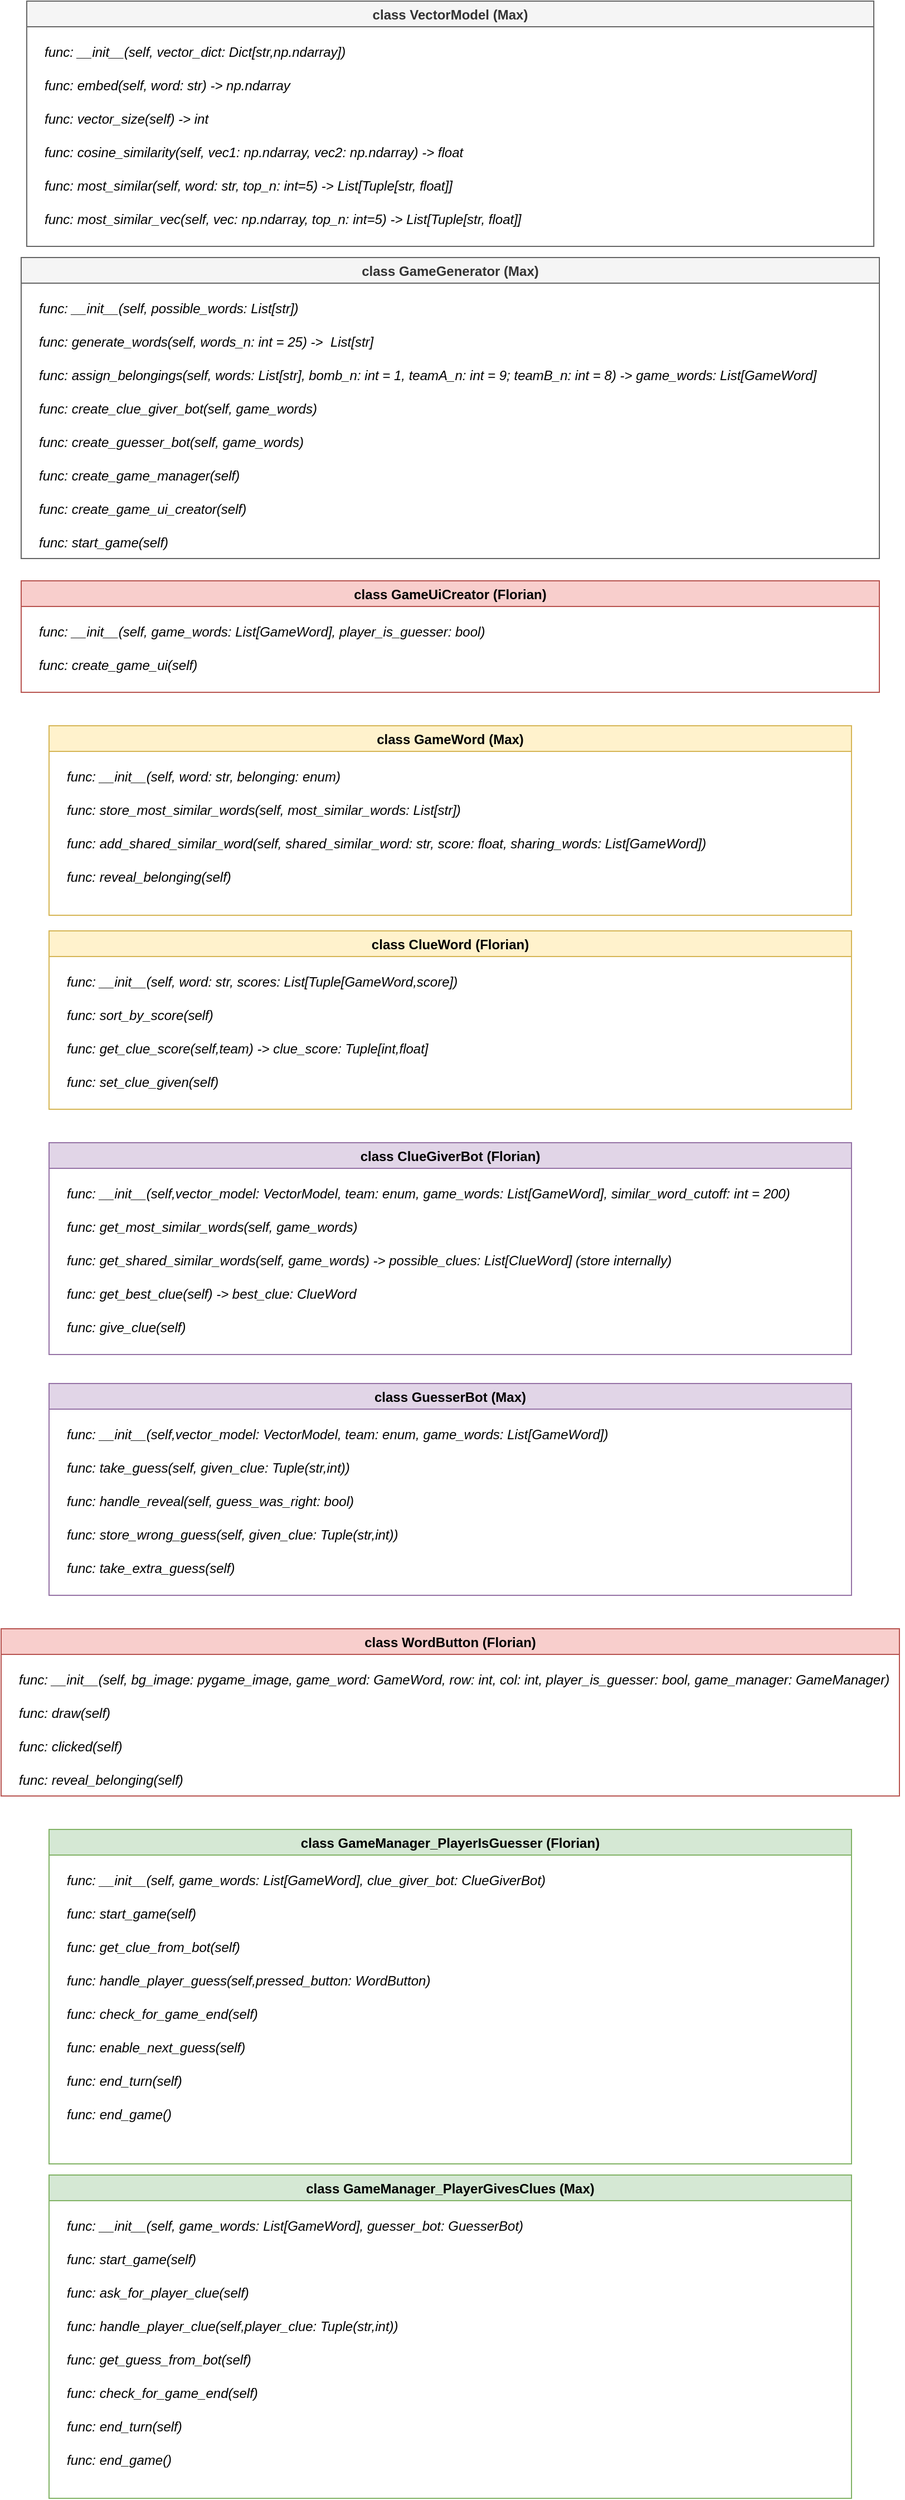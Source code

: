 <mxfile version="15.9.6" type="device"><diagram id="fwz8jJl-vmZQQnarvdCt" name="Page-1"><mxGraphModel dx="981" dy="1695" grid="1" gridSize="10" guides="1" tooltips="1" connect="1" arrows="1" fold="1" page="1" pageScale="1" pageWidth="827" pageHeight="1169" math="0" shadow="0"><root><mxCell id="0"/><mxCell id="1" parent="0"/><mxCell id="cW9tv5EZC45f3UtPS7A1-1" value="class VectorModel (Max)" style="swimlane;startSize=23;fillColor=#f5f5f5;strokeColor=#666666;fontColor=#333333;" parent="1" vertex="1"><mxGeometry x="34" y="-1150" width="760" height="220" as="geometry"/></mxCell><mxCell id="cW9tv5EZC45f3UtPS7A1-4" value="func: __init__(self, vector_dict: Dict[str,np.ndarray])" style="text;strokeColor=none;fillColor=none;align=left;verticalAlign=middle;spacingLeft=4;spacingRight=4;overflow=hidden;points=[[0,0.5],[1,0.5]];portConstraint=eastwest;rotatable=0;fontStyle=2" parent="cW9tv5EZC45f3UtPS7A1-1" vertex="1"><mxGeometry x="10" y="30" width="290" height="30" as="geometry"/></mxCell><mxCell id="cW9tv5EZC45f3UtPS7A1-5" value="func: embed(self, word: str) -&gt; np.ndarray" style="text;strokeColor=none;fillColor=none;align=left;verticalAlign=middle;spacingLeft=4;spacingRight=4;overflow=hidden;points=[[0,0.5],[1,0.5]];portConstraint=eastwest;rotatable=0;fontStyle=2" parent="cW9tv5EZC45f3UtPS7A1-1" vertex="1"><mxGeometry x="10" y="60" width="280" height="30" as="geometry"/></mxCell><mxCell id="cW9tv5EZC45f3UtPS7A1-7" value="func: vector_size(self) -&gt; int" style="text;strokeColor=none;fillColor=none;align=left;verticalAlign=middle;spacingLeft=4;spacingRight=4;overflow=hidden;points=[[0,0.5],[1,0.5]];portConstraint=eastwest;rotatable=0;fontStyle=2" parent="cW9tv5EZC45f3UtPS7A1-1" vertex="1"><mxGeometry x="10" y="90" width="280" height="30" as="geometry"/></mxCell><mxCell id="cW9tv5EZC45f3UtPS7A1-8" value="func: cosine_similarity(self, vec1: np.ndarray, vec2: np.ndarray) -&gt; float" style="text;strokeColor=none;fillColor=none;align=left;verticalAlign=middle;spacingLeft=4;spacingRight=4;overflow=hidden;points=[[0,0.5],[1,0.5]];portConstraint=eastwest;rotatable=0;fontStyle=2" parent="cW9tv5EZC45f3UtPS7A1-1" vertex="1"><mxGeometry x="10" y="120" width="410" height="30" as="geometry"/></mxCell><mxCell id="cW9tv5EZC45f3UtPS7A1-9" value="func: most_similar(self, word: str, top_n: int=5) -&gt; List[Tuple[str, float]]" style="text;strokeColor=none;fillColor=none;align=left;verticalAlign=middle;spacingLeft=4;spacingRight=4;overflow=hidden;points=[[0,0.5],[1,0.5]];portConstraint=eastwest;rotatable=0;fontStyle=2" parent="cW9tv5EZC45f3UtPS7A1-1" vertex="1"><mxGeometry x="10" y="150" width="410" height="30" as="geometry"/></mxCell><mxCell id="cW9tv5EZC45f3UtPS7A1-10" value="func: most_similar_vec(self, vec: np.ndarray, top_n: int=5) -&gt; List[Tuple[str, float]]" style="text;strokeColor=none;fillColor=none;align=left;verticalAlign=middle;spacingLeft=4;spacingRight=4;overflow=hidden;points=[[0,0.5],[1,0.5]];portConstraint=eastwest;rotatable=0;fontStyle=2" parent="cW9tv5EZC45f3UtPS7A1-1" vertex="1"><mxGeometry x="10" y="180" width="440" height="30" as="geometry"/></mxCell><mxCell id="cW9tv5EZC45f3UtPS7A1-11" value="class ClueGiverBot (Florian)" style="swimlane;startSize=23;fillColor=#e1d5e7;strokeColor=#9673a6;" parent="1" vertex="1"><mxGeometry x="54" y="-126" width="720" height="190" as="geometry"/></mxCell><mxCell id="cW9tv5EZC45f3UtPS7A1-12" value="func: __init__(self,vector_model: VectorModel, team: enum, game_words: List[GameWord], similar_word_cutoff: int = 200)" style="text;strokeColor=none;fillColor=none;align=left;verticalAlign=middle;spacingLeft=4;spacingRight=4;overflow=hidden;points=[[0,0.5],[1,0.5]];portConstraint=eastwest;rotatable=0;fontStyle=2" parent="cW9tv5EZC45f3UtPS7A1-11" vertex="1"><mxGeometry x="10" y="30" width="700" height="30" as="geometry"/></mxCell><mxCell id="cW9tv5EZC45f3UtPS7A1-17" value="func: get_shared_similar_words(self, game_words) -&gt; possible_clues: List[ClueWord] (store internally)" style="text;strokeColor=none;fillColor=none;align=left;verticalAlign=middle;spacingLeft=4;spacingRight=4;overflow=hidden;points=[[0,0.5],[1,0.5]];portConstraint=eastwest;rotatable=0;fontStyle=2" parent="cW9tv5EZC45f3UtPS7A1-11" vertex="1"><mxGeometry x="10" y="90" width="660" height="30" as="geometry"/></mxCell><mxCell id="cW9tv5EZC45f3UtPS7A1-26" value="func: get_best_clue(self) -&gt; best_clue: ClueWord" style="text;strokeColor=none;fillColor=none;align=left;verticalAlign=middle;spacingLeft=4;spacingRight=4;overflow=hidden;points=[[0,0.5],[1,0.5]];portConstraint=eastwest;rotatable=0;fontStyle=2" parent="cW9tv5EZC45f3UtPS7A1-11" vertex="1"><mxGeometry x="10" y="120" width="660" height="30" as="geometry"/></mxCell><mxCell id="M2-pDX0hK9Xk3JCQmWBS-10" value="func: get_most_similar_words(self, game_words)" style="text;strokeColor=none;fillColor=none;align=left;verticalAlign=middle;spacingLeft=4;spacingRight=4;overflow=hidden;points=[[0,0.5],[1,0.5]];portConstraint=eastwest;rotatable=0;fontStyle=2" parent="cW9tv5EZC45f3UtPS7A1-11" vertex="1"><mxGeometry x="10" y="60" width="660" height="30" as="geometry"/></mxCell><mxCell id="M2-pDX0hK9Xk3JCQmWBS-19" value="func: give_clue(self) " style="text;strokeColor=none;fillColor=none;align=left;verticalAlign=middle;spacingLeft=4;spacingRight=4;overflow=hidden;points=[[0,0.5],[1,0.5]];portConstraint=eastwest;rotatable=0;fontStyle=2" parent="cW9tv5EZC45f3UtPS7A1-11" vertex="1"><mxGeometry x="10" y="150" width="660" height="30" as="geometry"/></mxCell><mxCell id="cW9tv5EZC45f3UtPS7A1-18" value="class GameGenerator (Max)" style="swimlane;startSize=23;fillColor=#f5f5f5;strokeColor=#666666;fontColor=#333333;" parent="1" vertex="1"><mxGeometry x="29" y="-920" width="770" height="270" as="geometry"/></mxCell><mxCell id="cW9tv5EZC45f3UtPS7A1-19" value="func: __init__(self, possible_words: List[str])" style="text;strokeColor=none;fillColor=none;align=left;verticalAlign=middle;spacingLeft=4;spacingRight=4;overflow=hidden;points=[[0,0.5],[1,0.5]];portConstraint=eastwest;rotatable=0;fontStyle=2" parent="cW9tv5EZC45f3UtPS7A1-18" vertex="1"><mxGeometry x="10" y="30" width="290" height="30" as="geometry"/></mxCell><mxCell id="cW9tv5EZC45f3UtPS7A1-20" value="func: generate_words(self, words_n: int = 25) -&gt;  List[str]" style="text;strokeColor=none;fillColor=none;align=left;verticalAlign=middle;spacingLeft=4;spacingRight=4;overflow=hidden;points=[[0,0.5],[1,0.5]];portConstraint=eastwest;rotatable=0;fontStyle=2" parent="cW9tv5EZC45f3UtPS7A1-18" vertex="1"><mxGeometry x="10" y="60" width="400" height="30" as="geometry"/></mxCell><mxCell id="cW9tv5EZC45f3UtPS7A1-21" value="func: assign_belongings(self, words: List[str], bomb_n: int = 1, teamA_n: int = 9; teamB_n: int = 8) -&gt; game_words: List[GameWord]" style="text;strokeColor=none;fillColor=none;align=left;verticalAlign=middle;spacingLeft=4;spacingRight=4;overflow=hidden;points=[[0,0.5],[1,0.5]];portConstraint=eastwest;rotatable=0;fontStyle=2" parent="cW9tv5EZC45f3UtPS7A1-18" vertex="1"><mxGeometry x="10" y="90" width="730" height="30" as="geometry"/></mxCell><mxCell id="b7HzdEaxa3-BEAWGgQtB-11" value="func: create_game_manager(self)" style="text;strokeColor=none;fillColor=none;align=left;verticalAlign=middle;spacingLeft=4;spacingRight=4;overflow=hidden;points=[[0,0.5],[1,0.5]];portConstraint=eastwest;rotatable=0;fontStyle=2" parent="cW9tv5EZC45f3UtPS7A1-18" vertex="1"><mxGeometry x="10" y="180" width="400" height="30" as="geometry"/></mxCell><mxCell id="b7HzdEaxa3-BEAWGgQtB-12" value="func: create_clue_giver_bot(self, game_words)" style="text;strokeColor=none;fillColor=none;align=left;verticalAlign=middle;spacingLeft=4;spacingRight=4;overflow=hidden;points=[[0,0.5],[1,0.5]];portConstraint=eastwest;rotatable=0;fontStyle=2" parent="cW9tv5EZC45f3UtPS7A1-18" vertex="1"><mxGeometry x="10" y="120" width="400" height="30" as="geometry"/></mxCell><mxCell id="b7HzdEaxa3-BEAWGgQtB-13" value="func: create_guesser_bot(self, game_words)" style="text;strokeColor=none;fillColor=none;align=left;verticalAlign=middle;spacingLeft=4;spacingRight=4;overflow=hidden;points=[[0,0.5],[1,0.5]];portConstraint=eastwest;rotatable=0;fontStyle=2" parent="cW9tv5EZC45f3UtPS7A1-18" vertex="1"><mxGeometry x="10" y="150" width="400" height="30" as="geometry"/></mxCell><mxCell id="b7HzdEaxa3-BEAWGgQtB-14" value="func: create_game_ui_creator(self)" style="text;strokeColor=none;fillColor=none;align=left;verticalAlign=middle;spacingLeft=4;spacingRight=4;overflow=hidden;points=[[0,0.5],[1,0.5]];portConstraint=eastwest;rotatable=0;fontStyle=2" parent="cW9tv5EZC45f3UtPS7A1-18" vertex="1"><mxGeometry x="10" y="210" width="400" height="30" as="geometry"/></mxCell><mxCell id="b7HzdEaxa3-BEAWGgQtB-25" value="func: start_game(self)" style="text;strokeColor=none;fillColor=none;align=left;verticalAlign=middle;spacingLeft=4;spacingRight=4;overflow=hidden;points=[[0,0.5],[1,0.5]];portConstraint=eastwest;rotatable=0;fontStyle=2" parent="cW9tv5EZC45f3UtPS7A1-18" vertex="1"><mxGeometry x="10" y="240" width="400" height="30" as="geometry"/></mxCell><mxCell id="cW9tv5EZC45f3UtPS7A1-27" value="class GameWord (Max)" style="swimlane;startSize=23;fillColor=#fff2cc;strokeColor=#d6b656;" parent="1" vertex="1"><mxGeometry x="54" y="-500" width="720" height="170" as="geometry"/></mxCell><mxCell id="cW9tv5EZC45f3UtPS7A1-28" value="func: __init__(self, word: str, belonging: enum)" style="text;strokeColor=none;fillColor=none;align=left;verticalAlign=middle;spacingLeft=4;spacingRight=4;overflow=hidden;points=[[0,0.5],[1,0.5]];portConstraint=eastwest;rotatable=0;fontStyle=2" parent="cW9tv5EZC45f3UtPS7A1-27" vertex="1"><mxGeometry x="10" y="30" width="700" height="30" as="geometry"/></mxCell><mxCell id="cW9tv5EZC45f3UtPS7A1-29" value="func: store_most_similar_words(self, most_similar_words: List[str])" style="text;strokeColor=none;fillColor=none;align=left;verticalAlign=middle;spacingLeft=4;spacingRight=4;overflow=hidden;points=[[0,0.5],[1,0.5]];portConstraint=eastwest;rotatable=0;fontStyle=2" parent="cW9tv5EZC45f3UtPS7A1-27" vertex="1"><mxGeometry x="10" y="60" width="660" height="30" as="geometry"/></mxCell><mxCell id="M2-pDX0hK9Xk3JCQmWBS-1" value="func: add_shared_similar_word(self, shared_similar_word: str, score: float, sharing_words: List[GameWord])" style="text;strokeColor=none;fillColor=none;align=left;verticalAlign=middle;spacingLeft=4;spacingRight=4;overflow=hidden;points=[[0,0.5],[1,0.5]];portConstraint=eastwest;rotatable=0;fontStyle=2" parent="cW9tv5EZC45f3UtPS7A1-27" vertex="1"><mxGeometry x="10" y="90" width="660" height="30" as="geometry"/></mxCell><mxCell id="M2-pDX0hK9Xk3JCQmWBS-11" value="func: reveal_belonging(self)" style="text;strokeColor=none;fillColor=none;align=left;verticalAlign=middle;spacingLeft=4;spacingRight=4;overflow=hidden;points=[[0,0.5],[1,0.5]];portConstraint=eastwest;rotatable=0;fontStyle=2" parent="cW9tv5EZC45f3UtPS7A1-27" vertex="1"><mxGeometry x="10" y="120" width="660" height="30" as="geometry"/></mxCell><mxCell id="M2-pDX0hK9Xk3JCQmWBS-12" value="class ClueWord (Florian)" style="swimlane;startSize=23;fillColor=#fff2cc;strokeColor=#d6b656;" parent="1" vertex="1"><mxGeometry x="54" y="-316" width="720" height="160" as="geometry"/></mxCell><mxCell id="M2-pDX0hK9Xk3JCQmWBS-13" value="func: __init__(self, word: str, scores: List[Tuple[GameWord,score])" style="text;strokeColor=none;fillColor=none;align=left;verticalAlign=middle;spacingLeft=4;spacingRight=4;overflow=hidden;points=[[0,0.5],[1,0.5]];portConstraint=eastwest;rotatable=0;fontStyle=2" parent="M2-pDX0hK9Xk3JCQmWBS-12" vertex="1"><mxGeometry x="10" y="30" width="700" height="30" as="geometry"/></mxCell><mxCell id="M2-pDX0hK9Xk3JCQmWBS-14" value="func: get_clue_score(self,team) -&gt; clue_score: Tuple[int,float]" style="text;strokeColor=none;fillColor=none;align=left;verticalAlign=middle;spacingLeft=4;spacingRight=4;overflow=hidden;points=[[0,0.5],[1,0.5]];portConstraint=eastwest;rotatable=0;fontStyle=2" parent="M2-pDX0hK9Xk3JCQmWBS-12" vertex="1"><mxGeometry x="10" y="90" width="660" height="30" as="geometry"/></mxCell><mxCell id="M2-pDX0hK9Xk3JCQmWBS-17" value="func: set_clue_given(self)" style="text;strokeColor=none;fillColor=none;align=left;verticalAlign=middle;spacingLeft=4;spacingRight=4;overflow=hidden;points=[[0,0.5],[1,0.5]];portConstraint=eastwest;rotatable=0;fontStyle=2" parent="M2-pDX0hK9Xk3JCQmWBS-12" vertex="1"><mxGeometry x="10" y="120" width="660" height="30" as="geometry"/></mxCell><mxCell id="M2-pDX0hK9Xk3JCQmWBS-18" value="func: sort_by_score(self)" style="text;strokeColor=none;fillColor=none;align=left;verticalAlign=middle;spacingLeft=4;spacingRight=4;overflow=hidden;points=[[0,0.5],[1,0.5]];portConstraint=eastwest;rotatable=0;fontStyle=2" parent="M2-pDX0hK9Xk3JCQmWBS-12" vertex="1"><mxGeometry x="10" y="60" width="660" height="30" as="geometry"/></mxCell><mxCell id="M2-pDX0hK9Xk3JCQmWBS-20" value="class WordButton (Florian)" style="swimlane;startSize=23;fillColor=#f8cecc;strokeColor=#b85450;" parent="1" vertex="1"><mxGeometry x="11" y="310" width="806" height="150" as="geometry"/></mxCell><mxCell id="M2-pDX0hK9Xk3JCQmWBS-21" value="func: __init__(self, bg_image: pygame_image, game_word: GameWord, row: int, col: int, player_is_guesser: bool, game_manager: GameManager)" style="text;strokeColor=none;fillColor=none;align=left;verticalAlign=middle;spacingLeft=4;spacingRight=4;overflow=hidden;points=[[0,0.5],[1,0.5]];portConstraint=eastwest;rotatable=0;fontStyle=2" parent="M2-pDX0hK9Xk3JCQmWBS-20" vertex="1"><mxGeometry x="10" y="30" width="800" height="30" as="geometry"/></mxCell><mxCell id="M2-pDX0hK9Xk3JCQmWBS-24" value="func: reveal_belonging(self)" style="text;strokeColor=none;fillColor=none;align=left;verticalAlign=middle;spacingLeft=4;spacingRight=4;overflow=hidden;points=[[0,0.5],[1,0.5]];portConstraint=eastwest;rotatable=0;fontStyle=2" parent="M2-pDX0hK9Xk3JCQmWBS-20" vertex="1"><mxGeometry x="10" y="120" width="660" height="30" as="geometry"/></mxCell><mxCell id="b7HzdEaxa3-BEAWGgQtB-4" value="func: draw(self)" style="text;strokeColor=none;fillColor=none;align=left;verticalAlign=middle;spacingLeft=4;spacingRight=4;overflow=hidden;points=[[0,0.5],[1,0.5]];portConstraint=eastwest;rotatable=0;fontStyle=2" parent="M2-pDX0hK9Xk3JCQmWBS-20" vertex="1"><mxGeometry x="10" y="60" width="660" height="30" as="geometry"/></mxCell><mxCell id="b7HzdEaxa3-BEAWGgQtB-5" value="func: clicked(self)" style="text;strokeColor=none;fillColor=none;align=left;verticalAlign=middle;spacingLeft=4;spacingRight=4;overflow=hidden;points=[[0,0.5],[1,0.5]];portConstraint=eastwest;rotatable=0;fontStyle=2" parent="M2-pDX0hK9Xk3JCQmWBS-20" vertex="1"><mxGeometry x="10" y="90" width="660" height="30" as="geometry"/></mxCell><mxCell id="b7HzdEaxa3-BEAWGgQtB-6" value="class GameManager_PlayerIsGuesser (Florian)" style="swimlane;startSize=23;fillColor=#d5e8d4;strokeColor=#82b366;" parent="1" vertex="1"><mxGeometry x="54" y="490" width="720" height="300" as="geometry"/></mxCell><mxCell id="b7HzdEaxa3-BEAWGgQtB-7" value="func: __init__(self, game_words: List[GameWord], clue_giver_bot: ClueGiverBot)" style="text;strokeColor=none;fillColor=none;align=left;verticalAlign=middle;spacingLeft=4;spacingRight=4;overflow=hidden;points=[[0,0.5],[1,0.5]];portConstraint=eastwest;rotatable=0;fontStyle=2" parent="b7HzdEaxa3-BEAWGgQtB-6" vertex="1"><mxGeometry x="10" y="30" width="700" height="30" as="geometry"/></mxCell><mxCell id="b7HzdEaxa3-BEAWGgQtB-9" value="func: get_clue_from_bot(self)" style="text;strokeColor=none;fillColor=none;align=left;verticalAlign=middle;spacingLeft=4;spacingRight=4;overflow=hidden;points=[[0,0.5],[1,0.5]];portConstraint=eastwest;rotatable=0;fontStyle=2" parent="b7HzdEaxa3-BEAWGgQtB-6" vertex="1"><mxGeometry x="10" y="90" width="660" height="30" as="geometry"/></mxCell><mxCell id="b7HzdEaxa3-BEAWGgQtB-10" value="func: handle_player_guess(self,pressed_button: WordButton)" style="text;strokeColor=none;fillColor=none;align=left;verticalAlign=middle;spacingLeft=4;spacingRight=4;overflow=hidden;points=[[0,0.5],[1,0.5]];portConstraint=eastwest;rotatable=0;fontStyle=2" parent="b7HzdEaxa3-BEAWGgQtB-6" vertex="1"><mxGeometry x="10" y="120" width="660" height="30" as="geometry"/></mxCell><mxCell id="b7HzdEaxa3-BEAWGgQtB-28" value="func: check_for_game_end(self)" style="text;strokeColor=none;fillColor=none;align=left;verticalAlign=middle;spacingLeft=4;spacingRight=4;overflow=hidden;points=[[0,0.5],[1,0.5]];portConstraint=eastwest;rotatable=0;fontStyle=2" parent="b7HzdEaxa3-BEAWGgQtB-6" vertex="1"><mxGeometry x="10" y="150" width="660" height="30" as="geometry"/></mxCell><mxCell id="b7HzdEaxa3-BEAWGgQtB-29" value="func: end_game()" style="text;strokeColor=none;fillColor=none;align=left;verticalAlign=middle;spacingLeft=4;spacingRight=4;overflow=hidden;points=[[0,0.5],[1,0.5]];portConstraint=eastwest;rotatable=0;fontStyle=2" parent="b7HzdEaxa3-BEAWGgQtB-6" vertex="1"><mxGeometry x="10" y="240" width="660" height="30" as="geometry"/></mxCell><mxCell id="b7HzdEaxa3-BEAWGgQtB-8" value="func: enable_next_guess(self)" style="text;strokeColor=none;fillColor=none;align=left;verticalAlign=middle;spacingLeft=4;spacingRight=4;overflow=hidden;points=[[0,0.5],[1,0.5]];portConstraint=eastwest;rotatable=0;fontStyle=2" parent="b7HzdEaxa3-BEAWGgQtB-6" vertex="1"><mxGeometry x="10" y="180" width="660" height="30" as="geometry"/></mxCell><mxCell id="b7HzdEaxa3-BEAWGgQtB-27" value="func: end_turn(self)" style="text;strokeColor=none;fillColor=none;align=left;verticalAlign=middle;spacingLeft=4;spacingRight=4;overflow=hidden;points=[[0,0.5],[1,0.5]];portConstraint=eastwest;rotatable=0;fontStyle=2" parent="b7HzdEaxa3-BEAWGgQtB-6" vertex="1"><mxGeometry x="10" y="210" width="660" height="30" as="geometry"/></mxCell><mxCell id="UxAuCISyn5tEVR-KKmwJ-10" value="func: start_game(self)" style="text;strokeColor=none;fillColor=none;align=left;verticalAlign=middle;spacingLeft=4;spacingRight=4;overflow=hidden;points=[[0,0.5],[1,0.5]];portConstraint=eastwest;rotatable=0;fontStyle=2" vertex="1" parent="b7HzdEaxa3-BEAWGgQtB-6"><mxGeometry x="10" y="60" width="660" height="30" as="geometry"/></mxCell><mxCell id="b7HzdEaxa3-BEAWGgQtB-15" value="class GuesserBot (Max)" style="swimlane;startSize=23;fillColor=#e1d5e7;strokeColor=#9673a6;" parent="1" vertex="1"><mxGeometry x="54" y="90" width="720" height="190" as="geometry"/></mxCell><mxCell id="b7HzdEaxa3-BEAWGgQtB-16" value="func: __init__(self,vector_model: VectorModel, team: enum, game_words: List[GameWord])" style="text;strokeColor=none;fillColor=none;align=left;verticalAlign=middle;spacingLeft=4;spacingRight=4;overflow=hidden;points=[[0,0.5],[1,0.5]];portConstraint=eastwest;rotatable=0;fontStyle=2" parent="b7HzdEaxa3-BEAWGgQtB-15" vertex="1"><mxGeometry x="10" y="30" width="700" height="30" as="geometry"/></mxCell><mxCell id="b7HzdEaxa3-BEAWGgQtB-20" value="func: take_guess(self, given_clue: Tuple(str,int)) " style="text;strokeColor=none;fillColor=none;align=left;verticalAlign=middle;spacingLeft=4;spacingRight=4;overflow=hidden;points=[[0,0.5],[1,0.5]];portConstraint=eastwest;rotatable=0;fontStyle=2" parent="b7HzdEaxa3-BEAWGgQtB-15" vertex="1"><mxGeometry x="10" y="60" width="660" height="30" as="geometry"/></mxCell><mxCell id="b7HzdEaxa3-BEAWGgQtB-22" value="func: store_wrong_guess(self, given_clue: Tuple(str,int)) " style="text;strokeColor=none;fillColor=none;align=left;verticalAlign=middle;spacingLeft=4;spacingRight=4;overflow=hidden;points=[[0,0.5],[1,0.5]];portConstraint=eastwest;rotatable=0;fontStyle=2" parent="b7HzdEaxa3-BEAWGgQtB-15" vertex="1"><mxGeometry x="10" y="120" width="660" height="30" as="geometry"/></mxCell><mxCell id="b7HzdEaxa3-BEAWGgQtB-23" value="func: take_extra_guess(self)" style="text;strokeColor=none;fillColor=none;align=left;verticalAlign=middle;spacingLeft=4;spacingRight=4;overflow=hidden;points=[[0,0.5],[1,0.5]];portConstraint=eastwest;rotatable=0;fontStyle=2" parent="b7HzdEaxa3-BEAWGgQtB-15" vertex="1"><mxGeometry x="10" y="150" width="660" height="30" as="geometry"/></mxCell><mxCell id="b7HzdEaxa3-BEAWGgQtB-24" value="func: handle_reveal(self, guess_was_right: bool) " style="text;strokeColor=none;fillColor=none;align=left;verticalAlign=middle;spacingLeft=4;spacingRight=4;overflow=hidden;points=[[0,0.5],[1,0.5]];portConstraint=eastwest;rotatable=0;fontStyle=2" parent="b7HzdEaxa3-BEAWGgQtB-15" vertex="1"><mxGeometry x="10" y="90" width="660" height="30" as="geometry"/></mxCell><mxCell id="b7HzdEaxa3-BEAWGgQtB-30" value="class GameManager_PlayerGivesClues (Max)" style="swimlane;startSize=23;fillColor=#d5e8d4;strokeColor=#82b366;" parent="1" vertex="1"><mxGeometry x="54" y="800" width="720" height="290" as="geometry"/></mxCell><mxCell id="b7HzdEaxa3-BEAWGgQtB-31" value="func: __init__(self, game_words: List[GameWord], guesser_bot: GuesserBot)" style="text;strokeColor=none;fillColor=none;align=left;verticalAlign=middle;spacingLeft=4;spacingRight=4;overflow=hidden;points=[[0,0.5],[1,0.5]];portConstraint=eastwest;rotatable=0;fontStyle=2" parent="b7HzdEaxa3-BEAWGgQtB-30" vertex="1"><mxGeometry x="10" y="30" width="700" height="30" as="geometry"/></mxCell><mxCell id="b7HzdEaxa3-BEAWGgQtB-32" value="func: ask_for_player_clue(self)" style="text;strokeColor=none;fillColor=none;align=left;verticalAlign=middle;spacingLeft=4;spacingRight=4;overflow=hidden;points=[[0,0.5],[1,0.5]];portConstraint=eastwest;rotatable=0;fontStyle=2" parent="b7HzdEaxa3-BEAWGgQtB-30" vertex="1"><mxGeometry x="10" y="90" width="660" height="30" as="geometry"/></mxCell><mxCell id="b7HzdEaxa3-BEAWGgQtB-33" value="func: handle_player_clue(self,player_clue: Tuple(str,int))" style="text;strokeColor=none;fillColor=none;align=left;verticalAlign=middle;spacingLeft=4;spacingRight=4;overflow=hidden;points=[[0,0.5],[1,0.5]];portConstraint=eastwest;rotatable=0;fontStyle=2" parent="b7HzdEaxa3-BEAWGgQtB-30" vertex="1"><mxGeometry x="10" y="120" width="660" height="30" as="geometry"/></mxCell><mxCell id="b7HzdEaxa3-BEAWGgQtB-34" value="func: get_guess_from_bot(self)" style="text;strokeColor=none;fillColor=none;align=left;verticalAlign=middle;spacingLeft=4;spacingRight=4;overflow=hidden;points=[[0,0.5],[1,0.5]];portConstraint=eastwest;rotatable=0;fontStyle=2" parent="b7HzdEaxa3-BEAWGgQtB-30" vertex="1"><mxGeometry x="10" y="150" width="660" height="30" as="geometry"/></mxCell><mxCell id="b7HzdEaxa3-BEAWGgQtB-35" value="func: end_game()" style="text;strokeColor=none;fillColor=none;align=left;verticalAlign=middle;spacingLeft=4;spacingRight=4;overflow=hidden;points=[[0,0.5],[1,0.5]];portConstraint=eastwest;rotatable=0;fontStyle=2" parent="b7HzdEaxa3-BEAWGgQtB-30" vertex="1"><mxGeometry x="10" y="240" width="660" height="30" as="geometry"/></mxCell><mxCell id="b7HzdEaxa3-BEAWGgQtB-37" value="func: end_turn(self)" style="text;strokeColor=none;fillColor=none;align=left;verticalAlign=middle;spacingLeft=4;spacingRight=4;overflow=hidden;points=[[0,0.5],[1,0.5]];portConstraint=eastwest;rotatable=0;fontStyle=2" parent="b7HzdEaxa3-BEAWGgQtB-30" vertex="1"><mxGeometry x="10" y="210" width="660" height="30" as="geometry"/></mxCell><mxCell id="b7HzdEaxa3-BEAWGgQtB-38" value="func: check_for_game_end(self)" style="text;strokeColor=none;fillColor=none;align=left;verticalAlign=middle;spacingLeft=4;spacingRight=4;overflow=hidden;points=[[0,0.5],[1,0.5]];portConstraint=eastwest;rotatable=0;fontStyle=2" parent="b7HzdEaxa3-BEAWGgQtB-30" vertex="1"><mxGeometry x="10" y="180" width="660" height="30" as="geometry"/></mxCell><mxCell id="UxAuCISyn5tEVR-KKmwJ-11" value="func: start_game(self)" style="text;strokeColor=none;fillColor=none;align=left;verticalAlign=middle;spacingLeft=4;spacingRight=4;overflow=hidden;points=[[0,0.5],[1,0.5]];portConstraint=eastwest;rotatable=0;fontStyle=2" vertex="1" parent="b7HzdEaxa3-BEAWGgQtB-30"><mxGeometry x="10" y="60" width="660" height="30" as="geometry"/></mxCell><mxCell id="UxAuCISyn5tEVR-KKmwJ-1" value="class GameUiCreator (Florian)" style="swimlane;startSize=23;fillColor=#f8cecc;strokeColor=#b85450;" vertex="1" parent="1"><mxGeometry x="29" y="-630" width="770" height="100" as="geometry"/></mxCell><mxCell id="UxAuCISyn5tEVR-KKmwJ-2" value="func: __init__(self, game_words: List[GameWord], player_is_guesser: bool)" style="text;strokeColor=none;fillColor=none;align=left;verticalAlign=middle;spacingLeft=4;spacingRight=4;overflow=hidden;points=[[0,0.5],[1,0.5]];portConstraint=eastwest;rotatable=0;fontStyle=2" vertex="1" parent="UxAuCISyn5tEVR-KKmwJ-1"><mxGeometry x="10" y="30" width="450" height="30" as="geometry"/></mxCell><mxCell id="UxAuCISyn5tEVR-KKmwJ-8" value="func: create_game_ui(self)" style="text;strokeColor=none;fillColor=none;align=left;verticalAlign=middle;spacingLeft=4;spacingRight=4;overflow=hidden;points=[[0,0.5],[1,0.5]];portConstraint=eastwest;rotatable=0;fontStyle=2" vertex="1" parent="UxAuCISyn5tEVR-KKmwJ-1"><mxGeometry x="10" y="60" width="400" height="30" as="geometry"/></mxCell></root></mxGraphModel></diagram></mxfile>